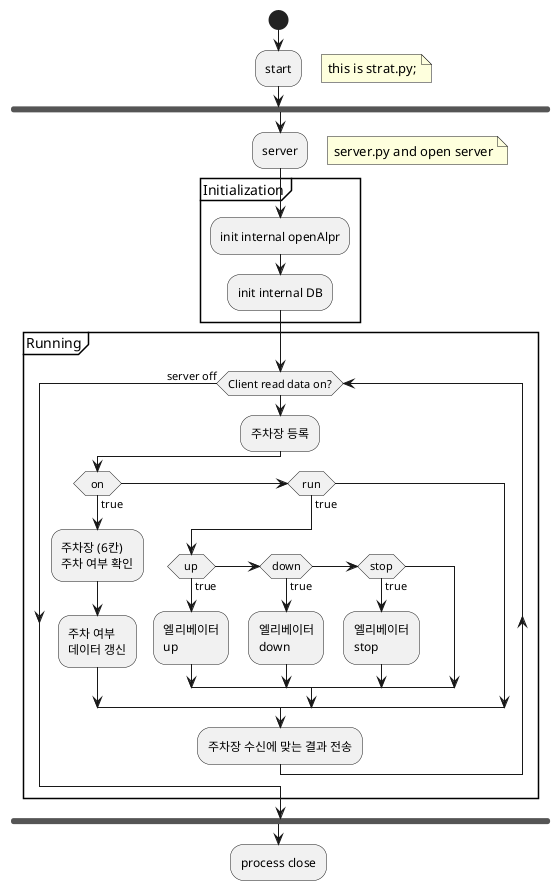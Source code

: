 @startuml
start
:start;
floating note right : this is strat.py;
fork
:server;
floating note right : server.py and open server
partition Initialization {
    :init internal openAlpr;
    :init internal DB;
}
partition "Running" {
    while (Client read data on?)
            :주차장 등록;
            if (on) then (true)
                :주차장 (6칸)
                주차 여부 확인;
                :주차 여부
                데이터 갱신;
            elseif (run) then (true)
                if (up) then (true)
                    :엘리베이터
                    up;
                elseif (down) then (true)
                    :엘리베이터
                    down;
                elseif (stop) then (true)
                    :엘리베이터
                    stop;
                endif
            endif

        :주차장 수신에 맞는 결과 전송;
    endwhile(server off)
}
end fork
    :process close;
@enduml
